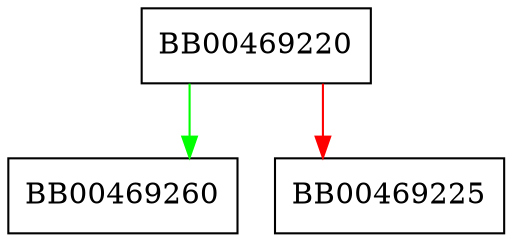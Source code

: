 digraph free_index {
  node [shape="box"];
  graph [splines=ortho];
  BB00469220 -> BB00469260 [color="green"];
  BB00469220 -> BB00469225 [color="red"];
}